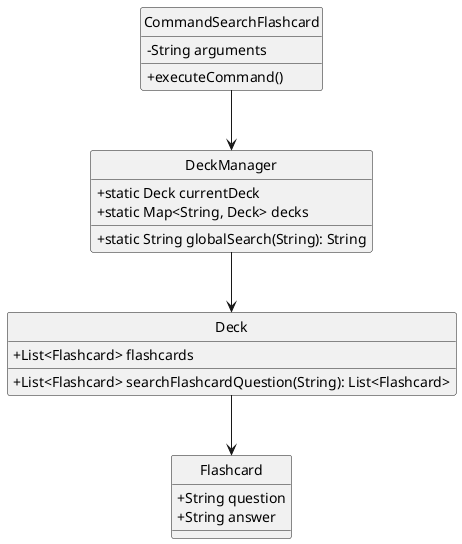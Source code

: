 @startuml
hide circle
skinparam classAttributeIconSize 0
class CommandSearchFlashcard {
  - String arguments
  + executeCommand()
}

class DeckManager {
  + static Deck currentDeck
  + static Map<String, Deck> decks
  + static String globalSearch(String): String
}

class Deck {
  + List<Flashcard> flashcards
  + List<Flashcard> searchFlashcardQuestion(String): List<Flashcard>
}

class Flashcard {
  + String question
  + String answer
}

CommandSearchFlashcard --> DeckManager
DeckManager --> Deck
Deck --> Flashcard
@enduml